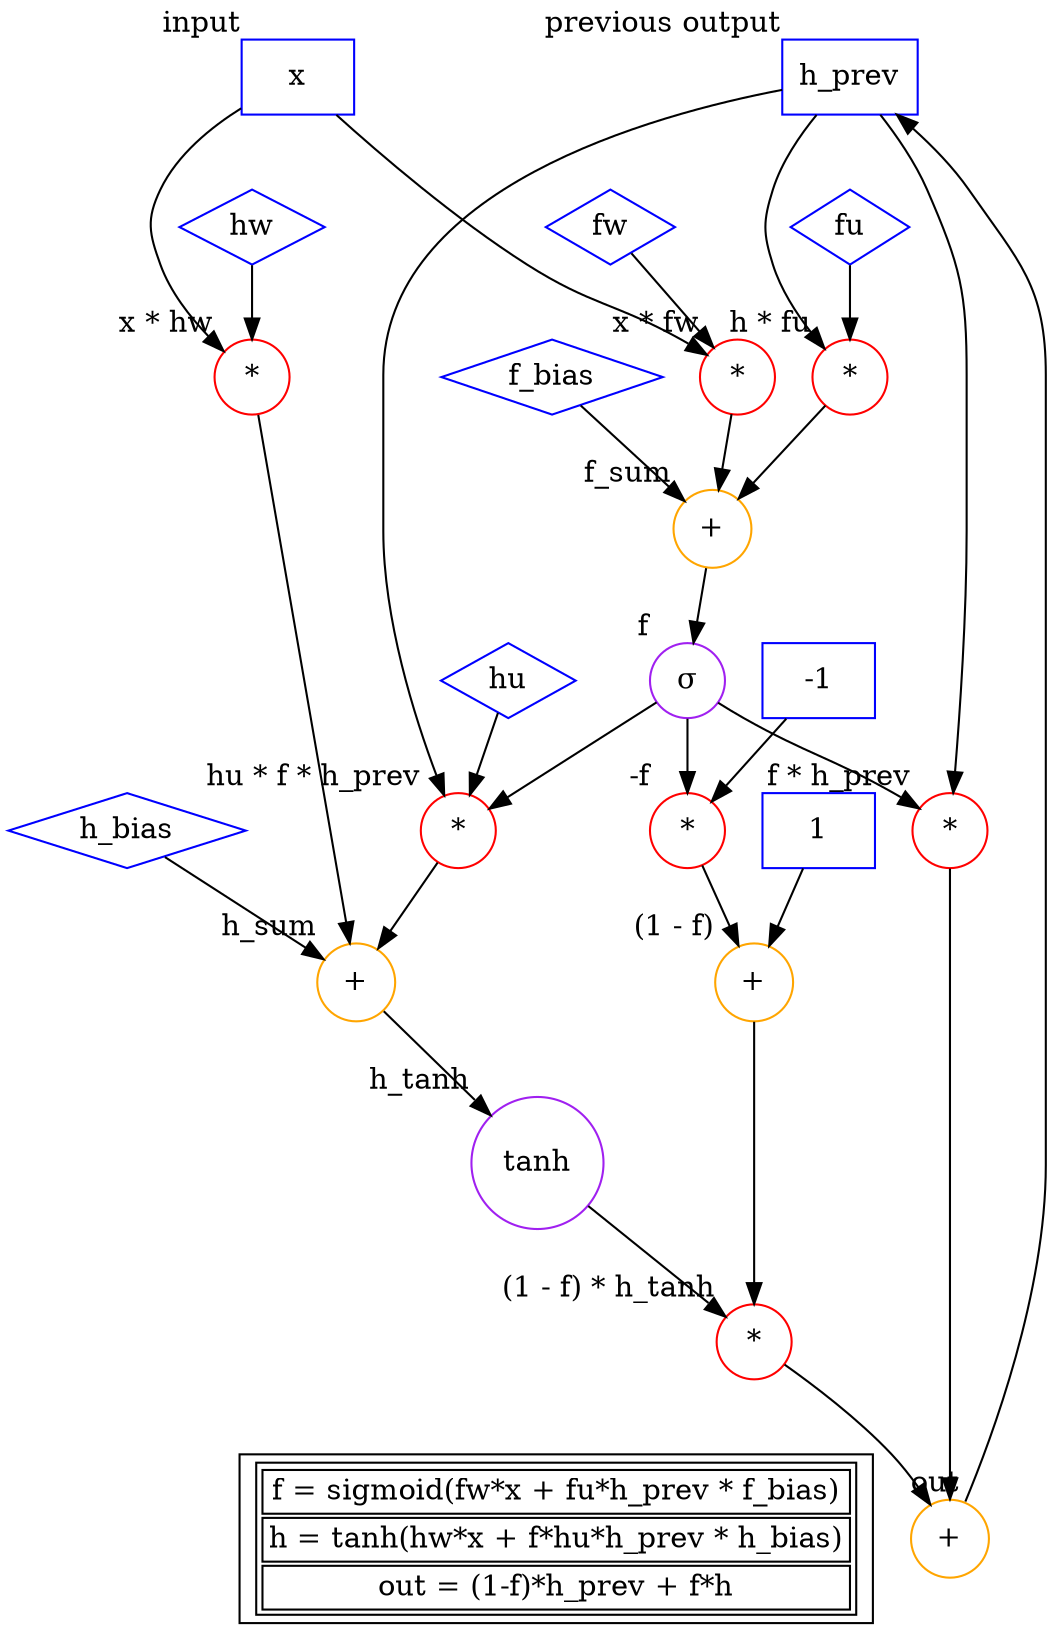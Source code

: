 digraph CNN {
	{
		rank = source;
        x           [shape=box,color=blue,label="x",xlabel="input"];
        h_prev      [shape=box,color=blue,label="h_prev", xlabel="previous output"];
	}

    f_bias      [shape=diamond,color=blue,label="f_bias"];
    fw          [shape=diamond,color=blue,label="fw"];
    fu          [shape=diamond,color=blue,label="fu"];

    xfw         [shape=circle,color=red,label="*",xlabel="x * fw"];
    hfu         [shape=circle,color=red,label="*",xlabel="h * fu"];

    x -> xfw;
    fw -> xfw;

    h_prev -> hfu;
    fu -> hfu;



    f_sum       [shape=circle,color=orange,label="+",xlabel="f_sum"];
    //f           [shape=circle,color=purple,label="sigmoid",xlabel="f"];
    f           [shape=circle,color=purple,label="&sigma;",xlabel="f"];

    f_bias -> f_sum;
    xfw -> f_sum;
    hfu -> f_sum;

    f_sum -> f;


    h_bias      [shape=diamond,color=blue,label="h_bias"];
    hw          [shape=diamond,color=blue,label="hw"];
    hu          [shape=diamond,color=blue,label="hu"];

    xhw         [shape=circle,color=red,label="*",xlabel="x * hw"];
    hufh        [shape=circle,color=red,label="*",xlabel="hu * f * h_prev"];

    x -> xhw;
    hw -> xhw;

    hu -> hufh;
    f -> hufh;
    h_prev -> hufh;

    h_sum       [shape=circle,color=orange,label="+",xlabel="h_sum"];
    h_tanh      [shape=circle,color=purple,label="tanh",xlabel="h_tanh"];

    xhw -> h_sum;
    hufh -> h_sum;
    h_bias -> h_sum;

    h_sum -> h_tanh;




    neg_1           [shape=box,color=blue,label="-1"];
    neg_f           [shape=circle,color=red,label="*", xlabel="-f"]

    neg_1 -> neg_f;
    f -> neg_f;

    plus_1          [shape=box,color=blue,label="1"];
    one_minus_f     [shape=circle,color=orange,label="+",xlabel="(1 - f)"];

    plus_1 -> one_minus_f;
    neg_f -> one_minus_f;

    f_h_tanh        [shape=circle,color=red,label="*",xlabel="(1 - f) * h_tanh"];

    one_minus_f -> f_h_tanh;
    h_tanh -> f_h_tanh;


		f_h_prev				[shape=circle,color=red,label="*",xlabel="f * h_prev"];

		f -> f_h_prev;
		h_prev -> f_h_prev;

	{
		rank = sink;

        legend [shape=box,
            label=<
                <table>
                <tr><td>f = sigmoid(fw*x + fu*h_prev * f_bias)</td></tr>
                <tr><td>h = tanh(hw*x + f*hu*h_prev * h_bias)</td></tr>
                <tr><td>out = (1-f)*h_prev + f*h</td></tr>
                </table>
                >]

        out       [shape=circle,color=orange,label="+",xlabel="out"];
    }

    f_h_tanh -> out;
    f_h_prev -> out;
    out -> h_prev;

    legend -> out [style=invis];


/**/
}
